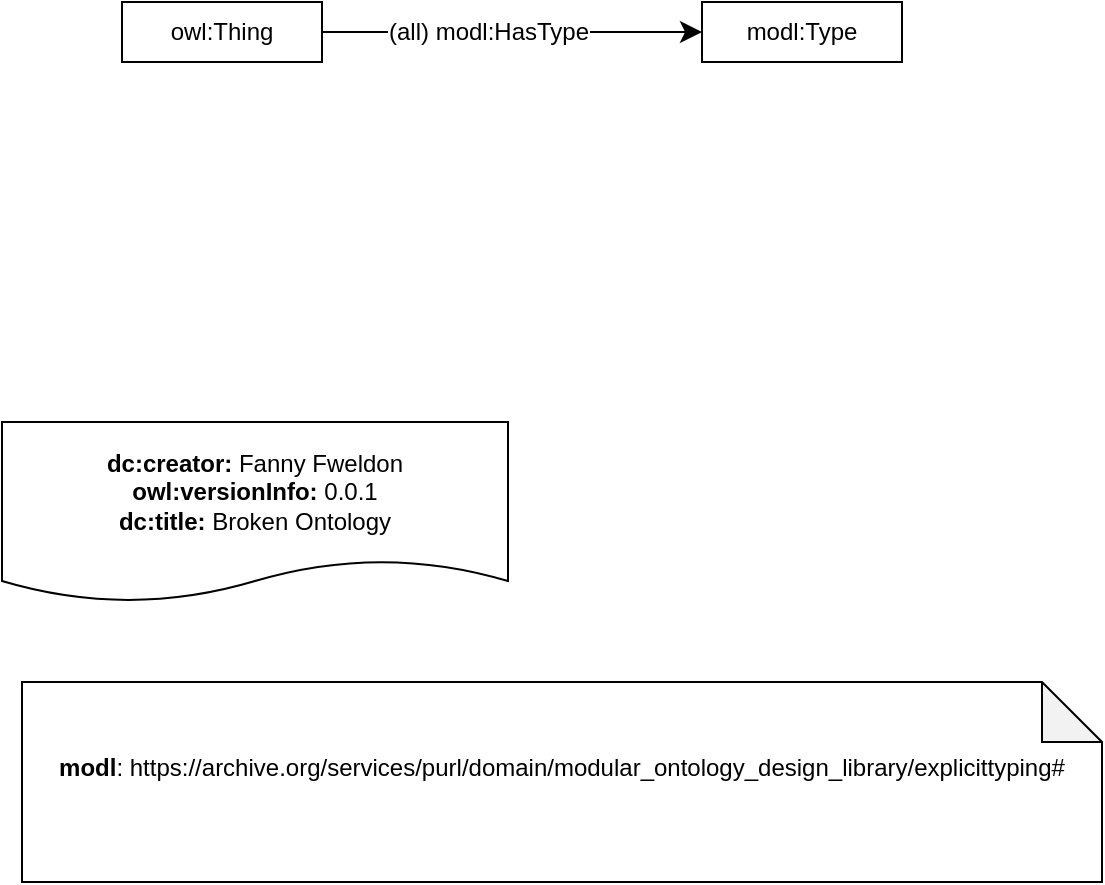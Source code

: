 <mxfile>
    <diagram id="krAtfkcNH2lUlm1xCfSh" name="Page-1">
        <mxGraphModel dx="678" dy="789" grid="1" gridSize="10" guides="1" tooltips="1" connect="1" arrows="0" fold="1" page="1" pageScale="1" pageWidth="850" pageHeight="1100" math="0" shadow="0">
            <root>
                <mxCell id="0"/>
                <mxCell id="1" parent="0"/>
                <mxCell id="6" value="&lt;div&gt;&lt;b&gt;modl&lt;/b&gt;: https://archive.org/services/purl/domain/modular_ontology_design_library/explicittyping#&lt;/div&gt;&lt;div&gt;&lt;br&gt;&lt;/div&gt;" style="shape=note;whiteSpace=wrap;html=1;backgroundOutline=1;darkOpacity=0.05;" vertex="1" parent="1">
                    <mxGeometry x="120" y="850" width="540" height="100" as="geometry"/>
                </mxCell>
                <mxCell id="7" value="&lt;div&gt;&lt;b&gt;dc:creator:&lt;/b&gt;&amp;nbsp;Fanny Fweldon&lt;/div&gt;&lt;div&gt;&lt;b&gt;owl:versionInfo:&lt;/b&gt; 0.0.1&lt;/div&gt;&lt;div&gt;&lt;b&gt;dc:title:&lt;/b&gt; Broken Ontology&lt;/div&gt;" style="shape=document;whiteSpace=wrap;html=1;boundedLbl=1;labelBackgroundColor=#ffffff;strokeColor=#000000;fontSize=12;fontColor=#000000;size=0.233;" vertex="1" parent="1">
                    <mxGeometry x="110" y="720" width="253" height="90" as="geometry"/>
                </mxCell>
                <mxCell id="12" value="modl:Type" style="rounded=0;whiteSpace=wrap;html=1;snapToPoint=1;points=[[0.1,0],[0.2,0],[0.3,0],[0.4,0],[0.5,0],[0.6,0],[0.7,0],[0.8,0],[0.9,0],[0,0.1],[0,0.3],[0,0.5],[0,0.7],[0,0.9],[0.1,1],[0.2,1],[0.3,1],[0.4,1],[0.5,1],[0.6,1],[0.7,1],[0.8,1],[0.9,1],[1,0.1],[1,0.3],[1,0.5],[1,0.7],[1,0.9]];" vertex="1" parent="1">
                    <mxGeometry x="460" y="510" width="100" height="30" as="geometry"/>
                </mxCell>
                <mxCell id="13" value="" style="endArrow=classic;html=1;exitX=1;exitY=0.5;exitDx=0;exitDy=0;endSize=8;entryX=0;entryY=0.5;entryDx=0;entryDy=0;arcSize=0;" edge="1" source="15" target="12" parent="1">
                    <mxGeometry width="50" height="50" relative="1" as="geometry">
                        <mxPoint x="275" y="525" as="sourcePoint"/>
                        <mxPoint x="470" y="530" as="targetPoint"/>
                    </mxGeometry>
                </mxCell>
                <mxCell id="14" value="(all) modl:HasType" style="text;html=1;align=center;verticalAlign=middle;resizable=0;points=[];labelBackgroundColor=#ffffff;" vertex="1" connectable="0" parent="13">
                    <mxGeometry x="-0.127" relative="1" as="geometry">
                        <mxPoint as="offset"/>
                    </mxGeometry>
                </mxCell>
                <mxCell id="15" value="owl:Thing" style="rounded=0;whiteSpace=wrap;html=1;snapToPoint=1;points=[[0.1,0],[0.2,0],[0.3,0],[0.4,0],[0.5,0],[0.6,0],[0.7,0],[0.8,0],[0.9,0],[0,0.1],[0,0.3],[0,0.5],[0,0.7],[0,0.9],[0.1,1],[0.2,1],[0.3,1],[0.4,1],[0.5,1],[0.6,1],[0.7,1],[0.8,1],[0.9,1],[1,0.1],[1,0.3],[1,0.5],[1,0.7],[1,0.9]];" vertex="1" parent="1">
                    <mxGeometry x="170" y="510" width="100" height="30" as="geometry"/>
                </mxCell>
            </root>
        </mxGraphModel>
    </diagram>
</mxfile>